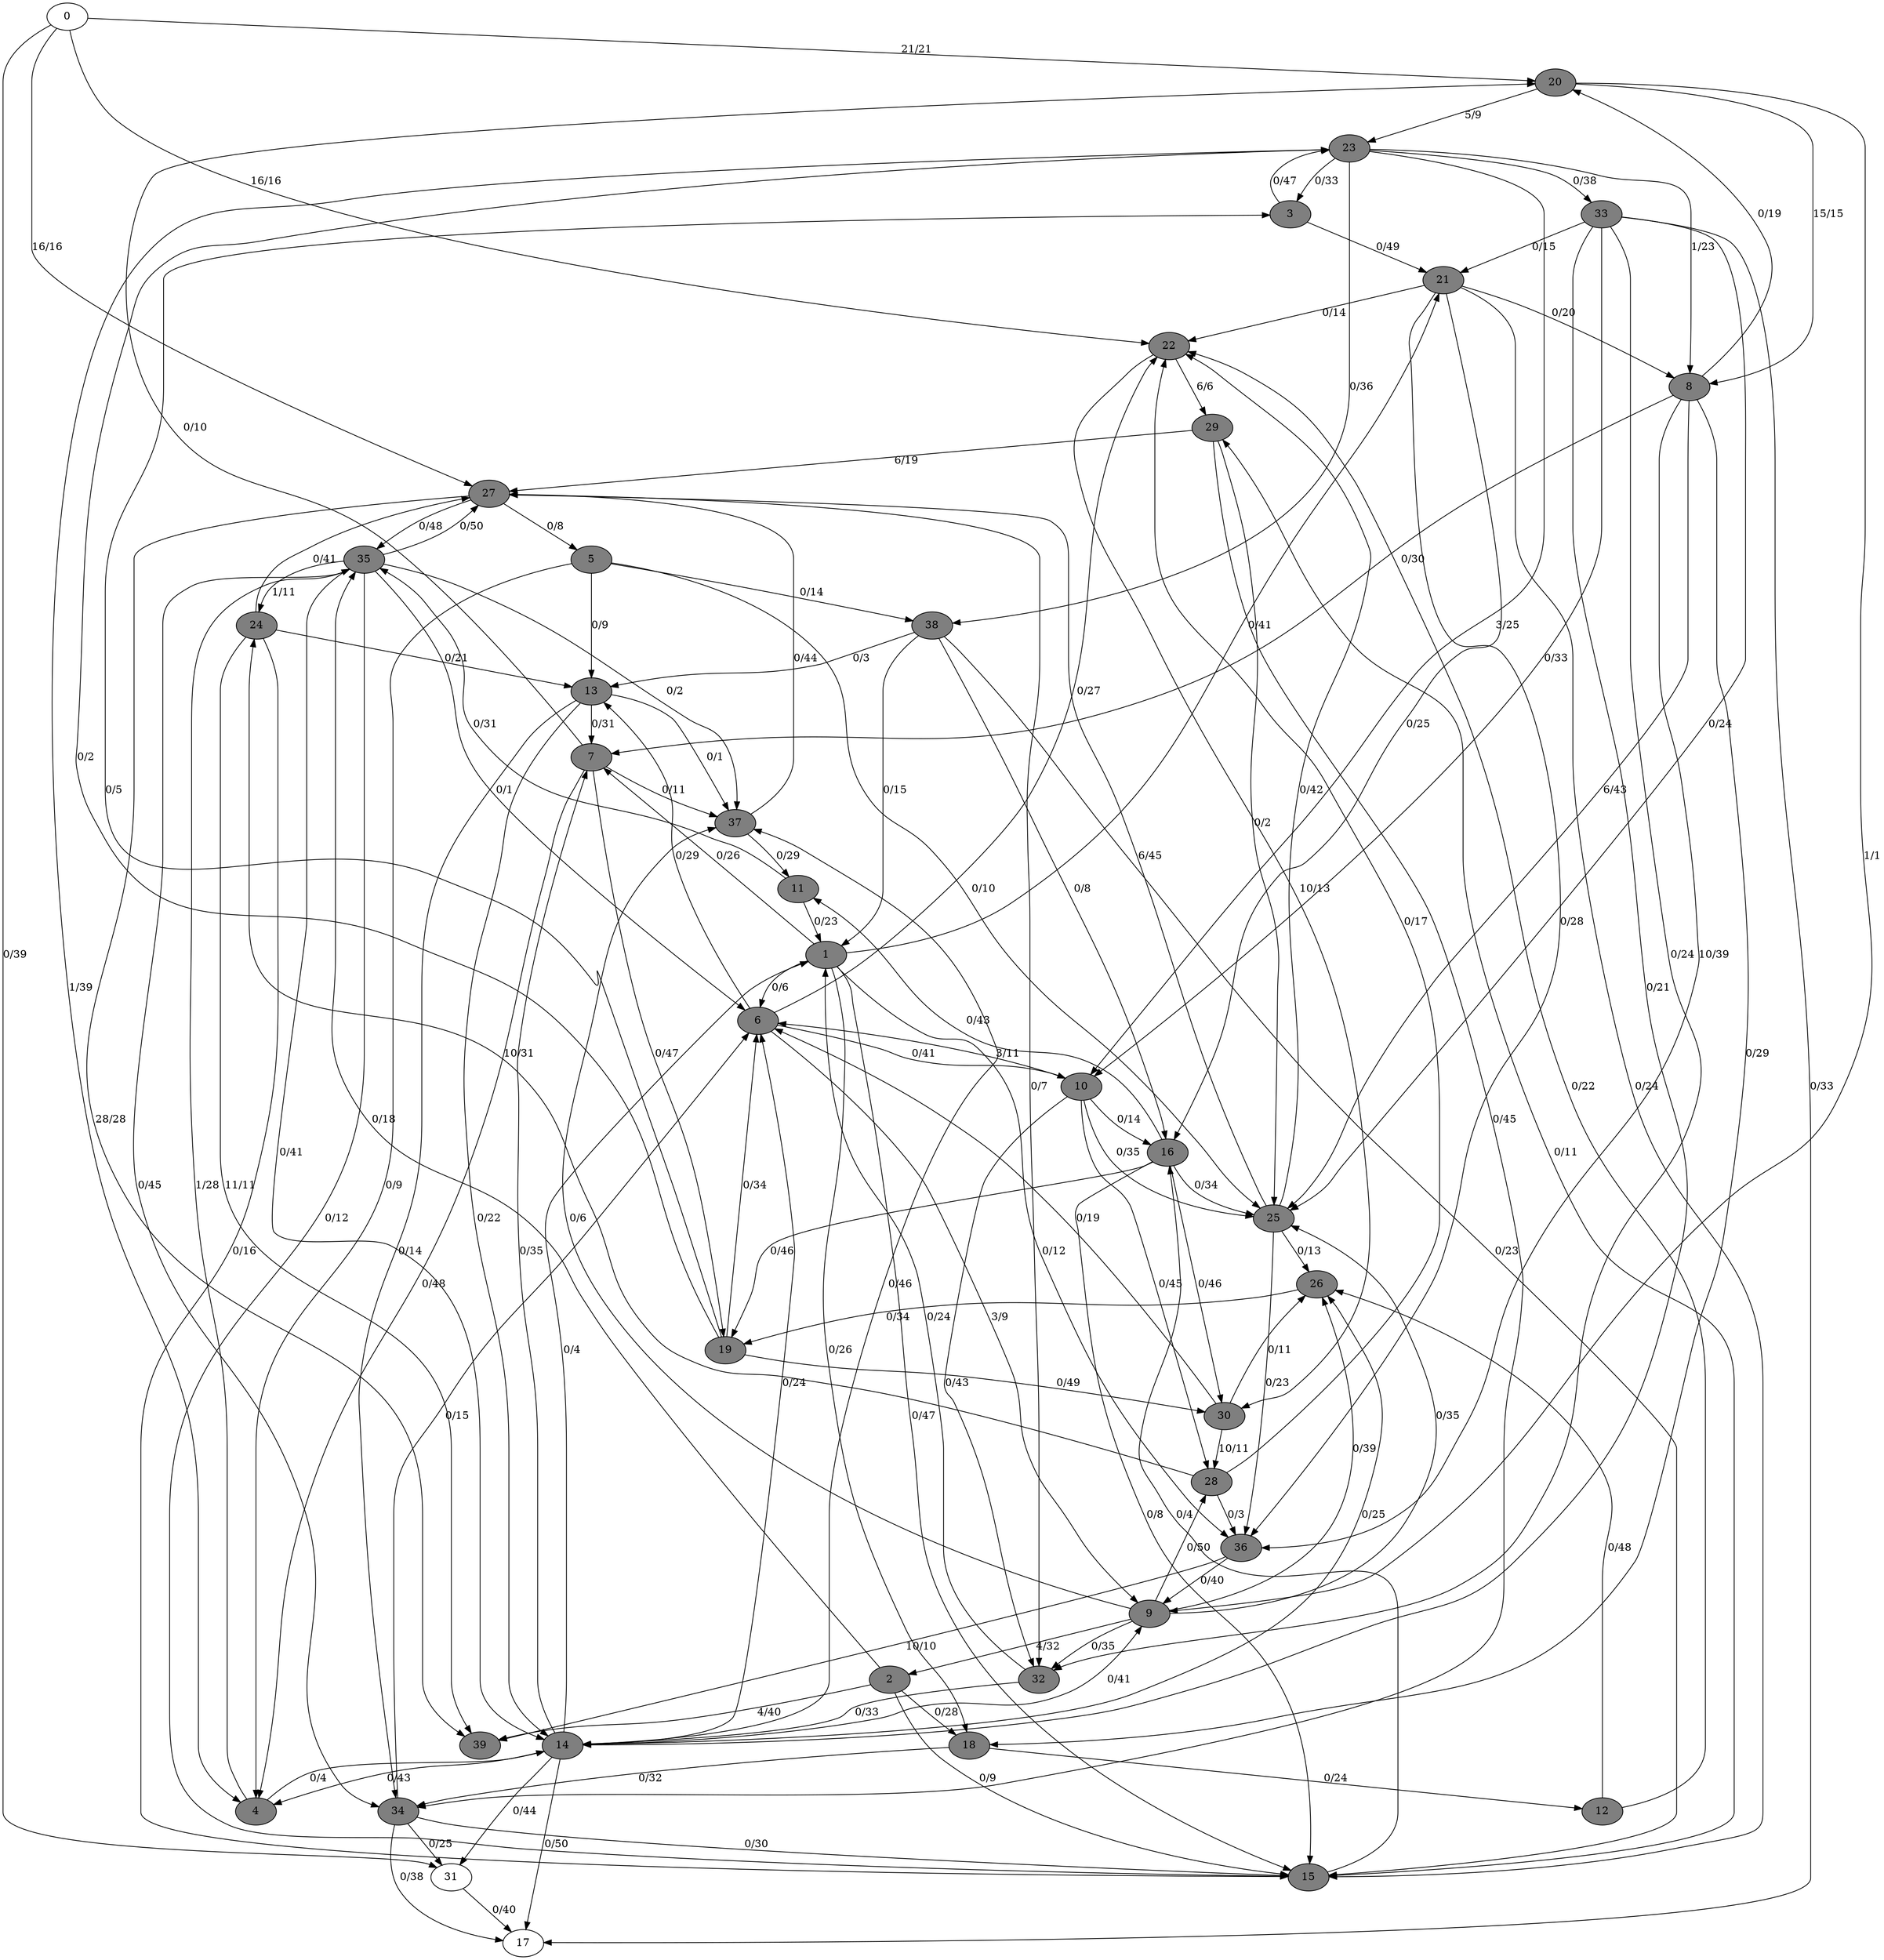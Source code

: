 digraph G {
	0[style=filled fillcolor=grey100];
	0->20[label ="21/21"] ;
	0->22[label ="16/16"] ;
	0->27[label ="16/16"] ;
	0->31[label ="0/39"] ;
	1[style=filled fillcolor=grey50];
	1->6[label ="0/6"] ;
	1->7[label ="0/26"] ;
	1->15[label ="0/47"] ;
	1->18[label ="0/26"] ;
	1->21[label ="0/41"] ;
	1->36[label ="0/12"] ;
	2[style=filled fillcolor=grey50];
	2->15[label ="0/9"] ;
	2->18[label ="0/28"] ;
	2->35[label ="0/18"] ;
	2->39[label ="4/40"] ;
	3[style=filled fillcolor=grey50];
	3->21[label ="0/49"] ;
	3->23[label ="0/47"] ;
	4[style=filled fillcolor=grey50];
	4->14[label ="0/4"] ;
	4->35[label ="1/28"] ;
	5[style=filled fillcolor=grey50];
	5->4[label ="0/9"] ;
	5->13[label ="0/9"] ;
	5->25[label ="0/10"] ;
	5->38[label ="0/14"] ;
	6[style=filled fillcolor=grey50];
	6->9[label ="3/9"] ;
	6->10[label ="0/41"] ;
	6->13[label ="0/29"] ;
	6->22[label ="0/27"] ;
	7[style=filled fillcolor=grey50];
	7->4[label ="0/48"] ;
	7->19[label ="0/47"] ;
	7->20[label ="0/10"] ;
	7->37[label ="0/11"] ;
	8[style=filled fillcolor=grey50];
	8->7[label ="0/30"] ;
	8->18[label ="0/29"] ;
	8->20[label ="0/19"] ;
	8->25[label ="6/43"] ;
	8->36[label ="10/39"] ;
	9[style=filled fillcolor=grey50];
	9->2[label ="4/32"] ;
	9->25[label ="0/35"] ;
	9->26[label ="0/39"] ;
	9->28[label ="0/50"] ;
	9->32[label ="0/35"] ;
	9->37[label ="0/6"] ;
	10[style=filled fillcolor=grey50];
	10->6[label ="3/11"] ;
	10->16[label ="0/14"] ;
	10->25[label ="0/35"] ;
	10->28[label ="0/45"] ;
	10->32[label ="0/43"] ;
	11[style=filled fillcolor=grey50];
	11->1[label ="0/23"] ;
	11->35[label ="0/31"] ;
	12[style=filled fillcolor=grey50];
	12->22[label ="0/22"] ;
	12->26[label ="0/48"] ;
	13[style=filled fillcolor=grey50];
	13->7[label ="0/31"] ;
	13->14[label ="0/22"] ;
	13->34[label ="0/14"] ;
	13->37[label ="0/1"] ;
	14[style=filled fillcolor=grey50];
	14->1[label ="0/4"] ;
	14->4[label ="0/43"] ;
	14->6[label ="0/24"] ;
	14->7[label ="0/35"] ;
	14->9[label ="0/41"] ;
	14->17[label ="0/50"] ;
	14->26[label ="0/25"] ;
	14->31[label ="0/44"] ;
	14->37[label ="0/46"] ;
	15[style=filled fillcolor=grey50];
	15->16[label ="0/4"] ;
	15->29[label ="0/11"] ;
	16[style=filled fillcolor=grey50];
	16->11[label ="0/43"] ;
	16->15[label ="0/8"] ;
	16->19[label ="0/46"] ;
	16->25[label ="0/34"] ;
	16->30[label ="0/46"] ;
	17[style=filled fillcolor=grey100];
	18[style=filled fillcolor=grey50];
	18->12[label ="0/24"] ;
	18->34[label ="0/32"] ;
	19[style=filled fillcolor=grey50];
	19->3[label ="0/5"] ;
	19->6[label ="0/34"] ;
	19->23[label ="0/2"] ;
	19->30[label ="0/49"] ;
	20[style=filled fillcolor=grey50];
	20->8[label ="15/15"] ;
	20->9[label ="1/1"] ;
	20->23[label ="5/9"] ;
	21[style=filled fillcolor=grey50];
	21->8[label ="0/20"] ;
	21->15[label ="0/24"] ;
	21->16[label ="0/25"] ;
	21->22[label ="0/14"] ;
	21->36[label ="0/28"] ;
	22[style=filled fillcolor=grey50];
	22->29[label ="6/6"] ;
	22->30[label ="10/13"] ;
	23[style=filled fillcolor=grey50];
	23->3[label ="0/33"] ;
	23->4[label ="1/39"] ;
	23->8[label ="1/23"] ;
	23->10[label ="3/25"] ;
	23->33[label ="0/38"] ;
	23->38[label ="0/36"] ;
	24[style=filled fillcolor=grey50];
	24->13[label ="0/21"] ;
	24->15[label ="0/16"] ;
	24->27[label ="0/41"] ;
	24->39[label ="11/11"] ;
	25[style=filled fillcolor=grey50];
	25->22[label ="0/42"] ;
	25->26[label ="0/13"] ;
	25->27[label ="6/45"] ;
	25->36[label ="0/23"] ;
	26[style=filled fillcolor=grey50];
	26->19[label ="0/34"] ;
	27[style=filled fillcolor=grey50];
	27->5[label ="0/8"] ;
	27->32[label ="0/7"] ;
	27->35[label ="0/48"] ;
	27->39[label ="28/28"] ;
	28[style=filled fillcolor=grey50];
	28->22[label ="0/17"] ;
	28->24[label ="10/31"] ;
	28->36[label ="0/3"] ;
	29[style=filled fillcolor=grey50];
	29->25[label ="0/2"] ;
	29->27[label ="6/19"] ;
	29->34[label ="0/45"] ;
	30[style=filled fillcolor=grey50];
	30->6[label ="0/19"] ;
	30->26[label ="0/11"] ;
	30->28[label ="10/11"] ;
	31[style=filled fillcolor=grey100];
	31->17[label ="0/40"] ;
	32[style=filled fillcolor=grey50];
	32->1[label ="0/24"] ;
	32->14[label ="0/33"] ;
	33[style=filled fillcolor=grey50];
	33->10[label ="0/33"] ;
	33->14[label ="0/21"] ;
	33->17[label ="0/33"] ;
	33->21[label ="0/15"] ;
	33->25[label ="0/24"] ;
	33->32[label ="0/24"] ;
	34[style=filled fillcolor=grey50];
	34->6[label ="0/15"] ;
	34->15[label ="0/30"] ;
	34->17[label ="0/38"] ;
	34->31[label ="0/25"] ;
	35[style=filled fillcolor=grey50];
	35->6[label ="0/1"] ;
	35->14[label ="0/41"] ;
	35->15[label ="0/12"] ;
	35->24[label ="1/11"] ;
	35->27[label ="0/50"] ;
	35->34[label ="0/45"] ;
	35->37[label ="0/2"] ;
	36[style=filled fillcolor=grey50];
	36->9[label ="0/40"] ;
	36->39[label ="10/10"] ;
	37[style=filled fillcolor=grey50];
	37->11[label ="0/29"] ;
	37->27[label ="0/44"] ;
	38[style=filled fillcolor=grey50];
	38->1[label ="0/15"] ;
	38->13[label ="0/3"] ;
	38->15[label ="0/23"] ;
	38->16[label ="0/8"] ;
	39[style=filled fillcolor=grey50];
}
